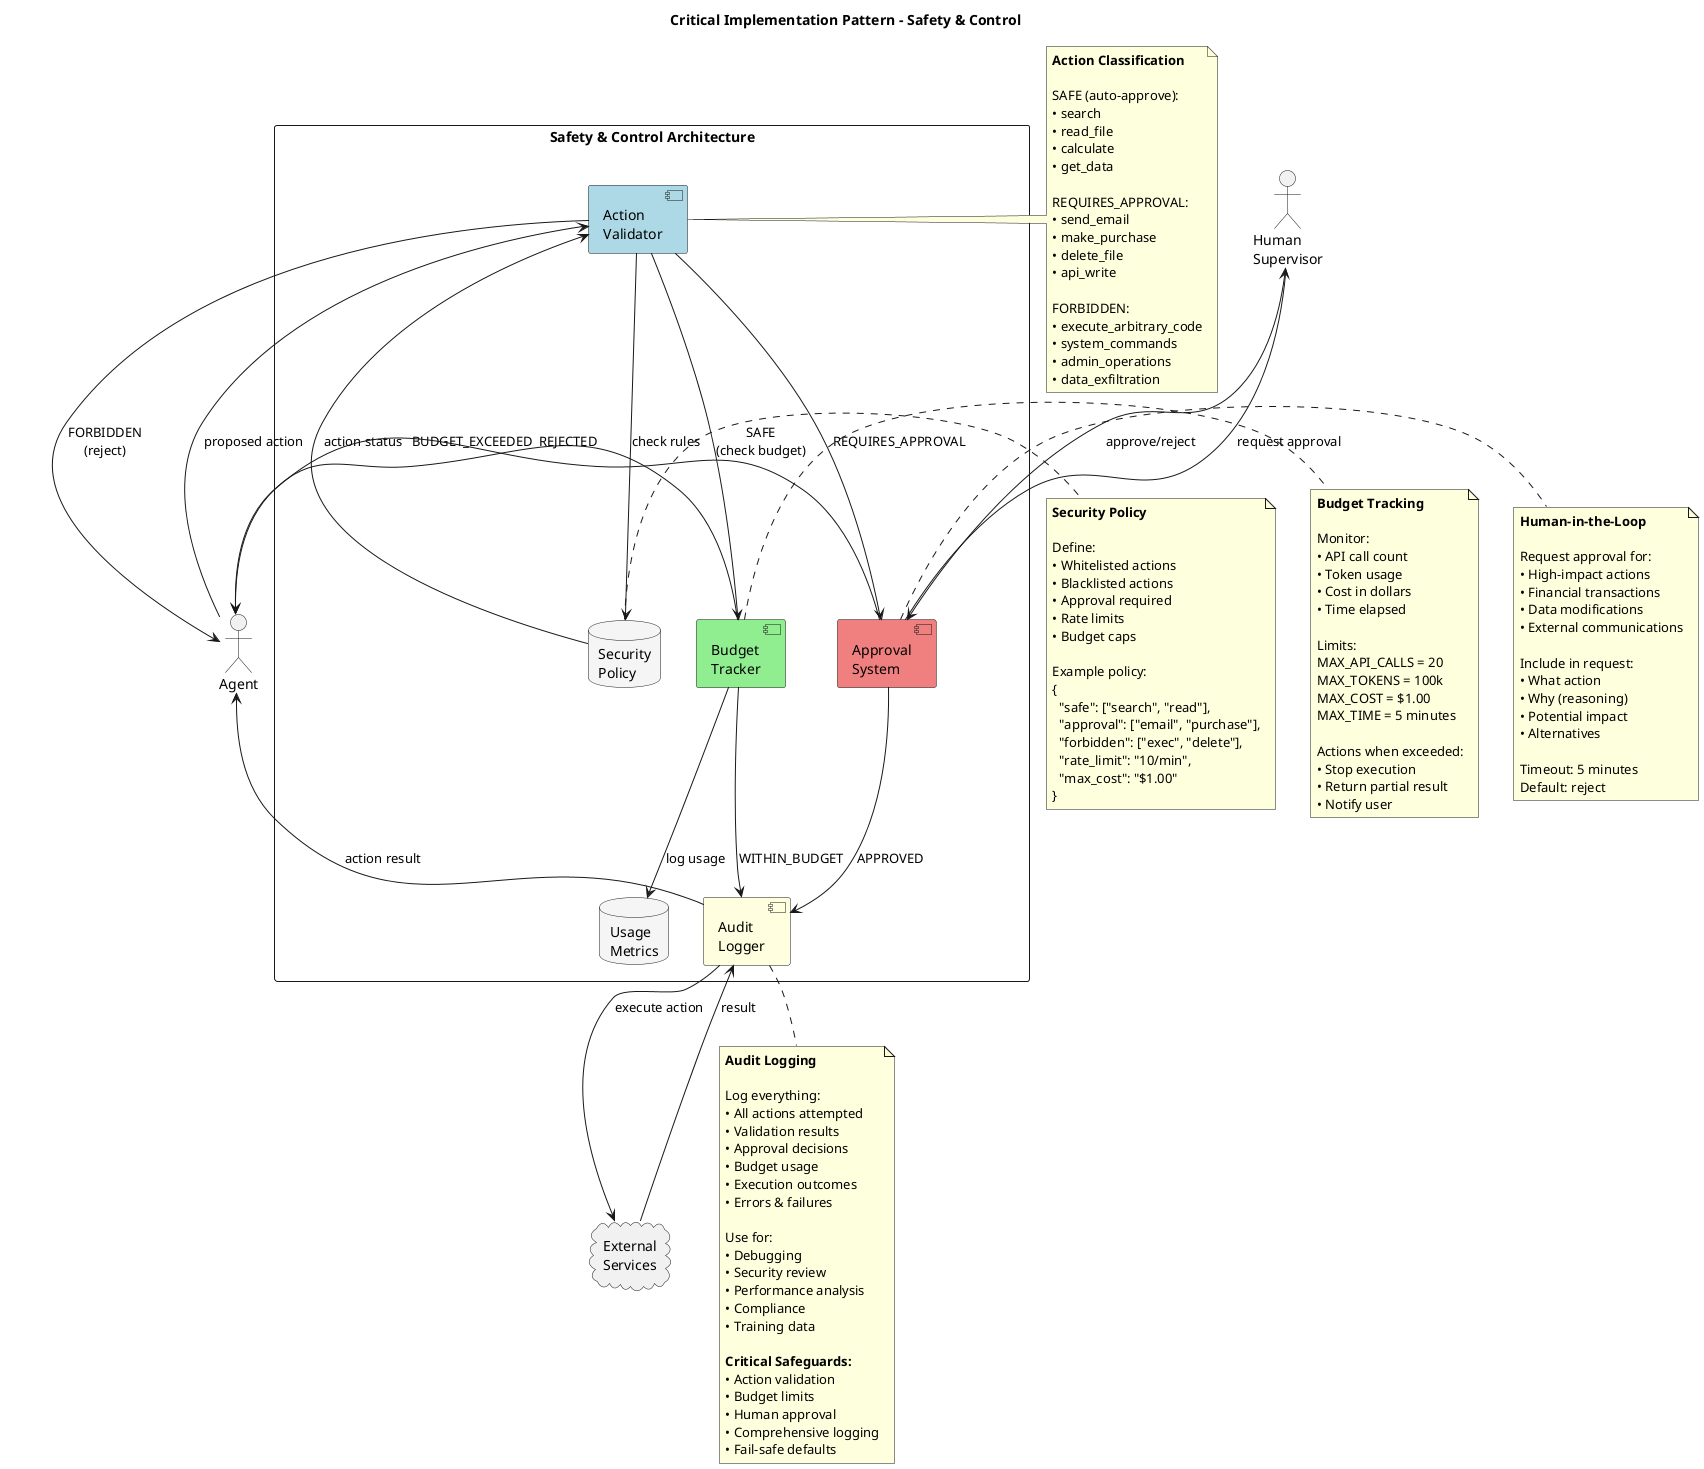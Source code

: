 @startuml
!define VALIDATOR #LightBlue
!define BUDGET #LightGreen
!define APPROVAL #LightCoral
!define AUDIT #LightYellow

title Critical Implementation Pattern - Safety & Control

rectangle "Safety & Control Architecture" {
    
    component "Action\nValidator" as validator VALIDATOR
    
    component "Budget\nTracker" as budget BUDGET
    
    component "Approval\nSystem" as approval APPROVAL
    
    component "Audit\nLogger" as audit AUDIT
    
    database "Security\nPolicy" as policy #WhiteSmoke
    database "Usage\nMetrics" as metrics #WhiteSmoke
}

actor "Agent" as agent
actor "Human\nSupervisor" as human
cloud "External\nServices" as external

agent -down-> validator : proposed action
validator -down-> policy : check rules

policy -up-> validator : action status
validator -right-> agent : FORBIDDEN\n(reject)
validator -down-> budget : SAFE\n(check budget)
validator -down-> approval : REQUIRES_APPROVAL

budget -down-> metrics : log usage
budget -right-> agent : BUDGET_EXCEEDED
budget -down-> audit : WITHIN_BUDGET

approval -up-> human : request approval
human -down-> approval : approve/reject
approval -right-> agent : REJECTED
approval -down-> audit : APPROVED

audit -down-> external : execute action
external -up-> audit : result
audit -up-> agent : action result

note right of validator
  **Action Classification**
  
  SAFE (auto-approve):
  • search
  • read_file
  • calculate
  • get_data
  
  REQUIRES_APPROVAL:
  • send_email
  • make_purchase
  • delete_file
  • api_write
  
  FORBIDDEN:
  • execute_arbitrary_code
  • system_commands
  • admin_operations
  • data_exfiltration
end note

note right of policy
  **Security Policy**
  
  Define:
  • Whitelisted actions
  • Blacklisted actions
  • Approval required
  • Rate limits
  • Budget caps
  
  Example policy:
  {
    "safe": ["search", "read"],
    "approval": ["email", "purchase"],
    "forbidden": ["exec", "delete"],
    "rate_limit": "10/min",
    "max_cost": "$1.00"
  }
end note

note right of budget
  **Budget Tracking**
  
  Monitor:
  • API call count
  • Token usage
  • Cost in dollars
  • Time elapsed
  
  Limits:
  MAX_API_CALLS = 20
  MAX_TOKENS = 100k
  MAX_COST = $1.00
  MAX_TIME = 5 minutes
  
  Actions when exceeded:
  • Stop execution
  • Return partial result
  • Notify user
end note

note right of approval
  **Human-in-the-Loop**
  
  Request approval for:
  • High-impact actions
  • Financial transactions
  • Data modifications
  • External communications
  
  Include in request:
  • What action
  • Why (reasoning)
  • Potential impact
  • Alternatives
  
  Timeout: 5 minutes
  Default: reject
end note

note bottom of audit
  **Audit Logging**
  
  Log everything:
  • All actions attempted
  • Validation results
  • Approval decisions
  • Budget usage
  • Execution outcomes
  • Errors & failures
  
  Use for:
  • Debugging
  • Security review
  • Performance analysis
  • Compliance
  • Training data
  
  **Critical Safeguards:**
  • Action validation
  • Budget limits
  • Human approval
  • Comprehensive logging
  • Fail-safe defaults
end note

@enduml
